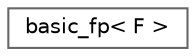 digraph "类继承关系图"
{
 // LATEX_PDF_SIZE
  bgcolor="transparent";
  edge [fontname=Helvetica,fontsize=10,labelfontname=Helvetica,labelfontsize=10];
  node [fontname=Helvetica,fontsize=10,shape=box,height=0.2,width=0.4];
  rankdir="LR";
  Node0 [id="Node000000",label="basic_fp\< F \>",height=0.2,width=0.4,color="grey40", fillcolor="white", style="filled",URL="$structdetail_1_1basic__fp.html",tooltip=" "];
}
